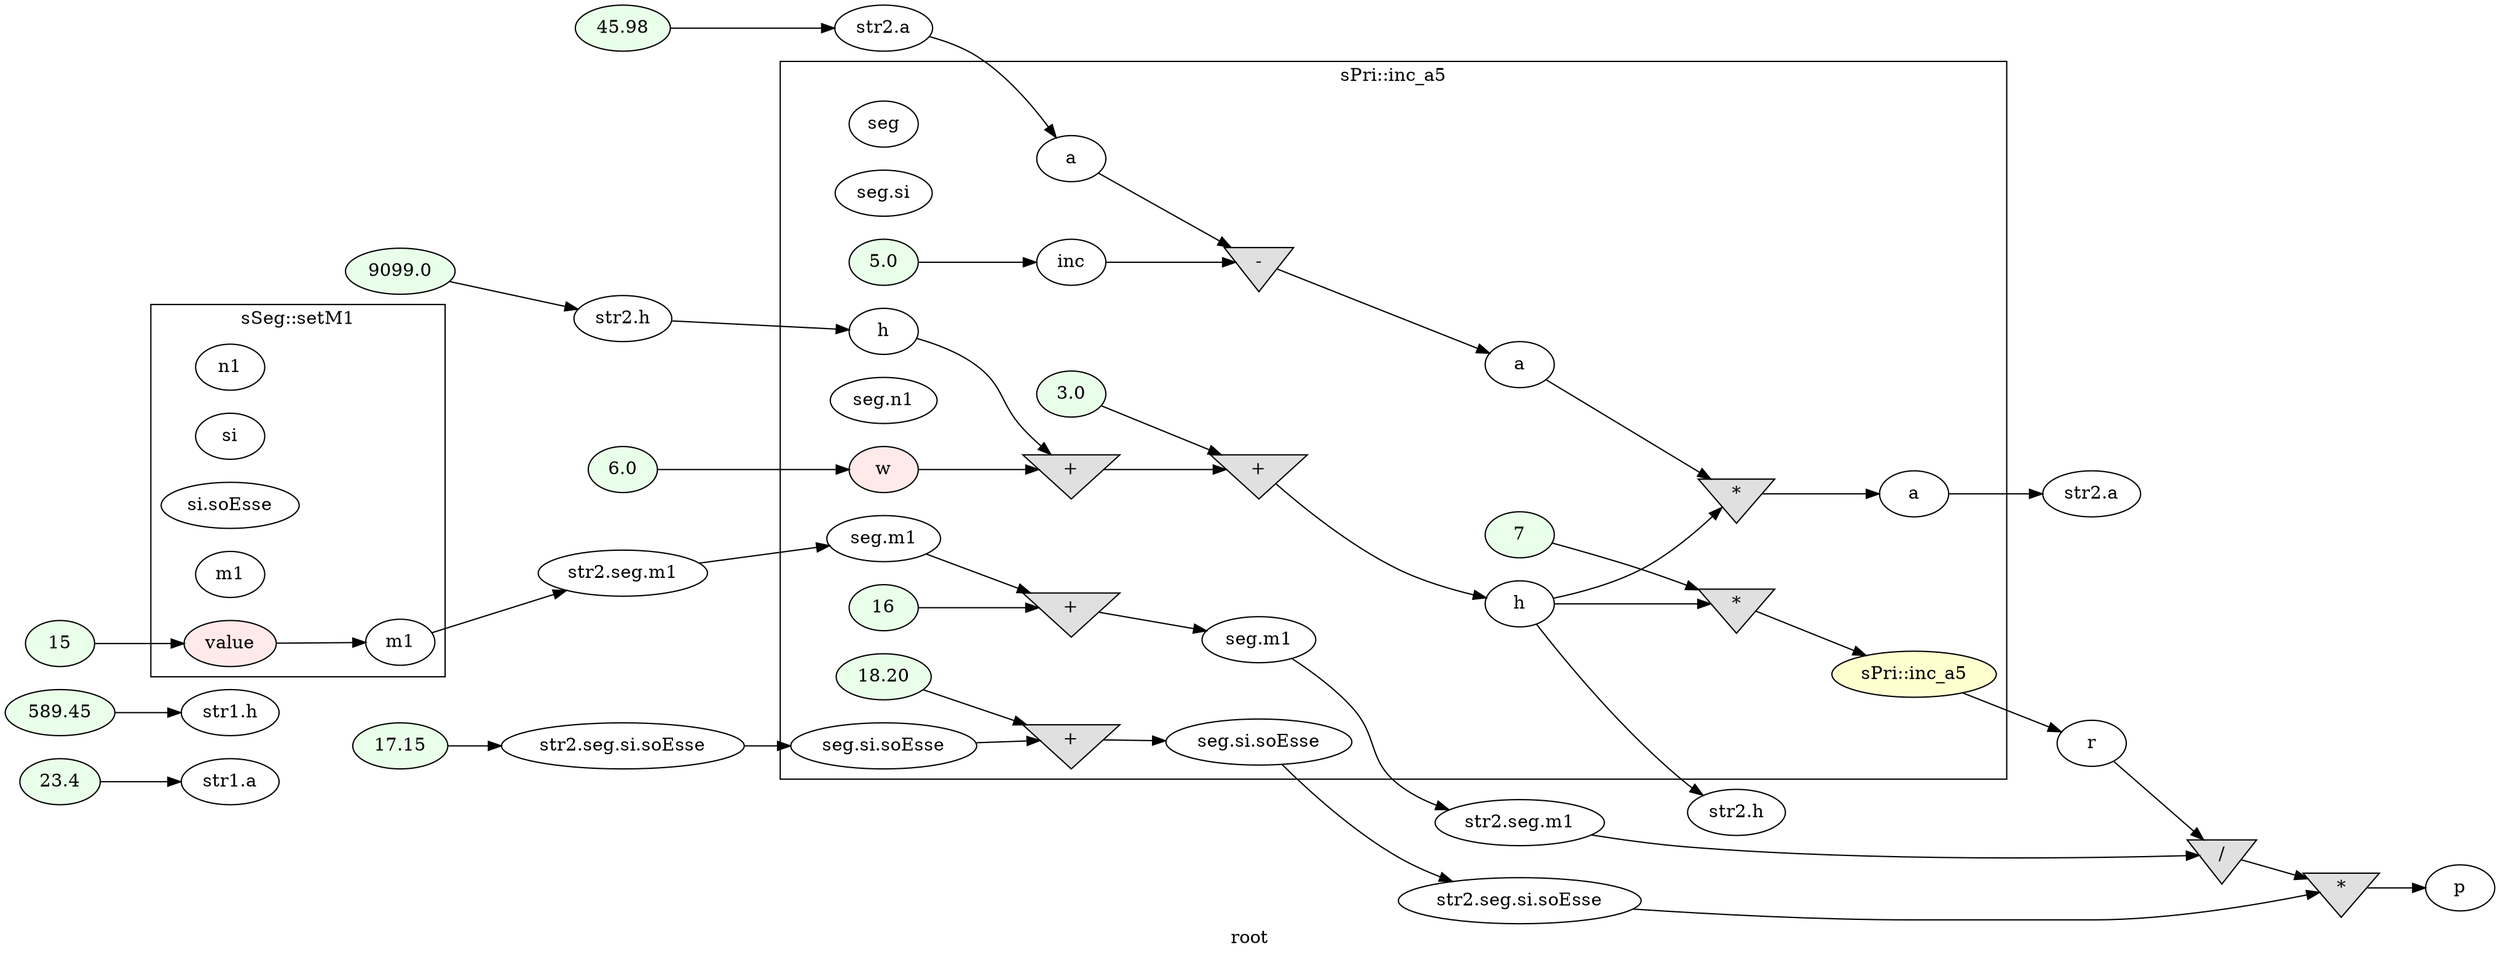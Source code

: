 digraph G
{
rankdir=LR;
label = "root";
	node_000034 [ label = "23.4", style=filled, fillcolor="#E9FFE9", startingline=43 ]
	node_000035 [ label = "str1.a", startingline=43 ]
	node_000036 [ label = "589.45", style=filled, fillcolor="#E9FFE9", startingline=44 ]
	node_000037 [ label = "str1.h", startingline=44 ]
	node_000038 [ label = "45.98", style=filled, fillcolor="#E9FFE9", startingline=46 ]
	node_000039 [ label = "str2.a", startingline=46 ]
	node_000040 [ label = "9099.0", style=filled, fillcolor="#E9FFE9", startingline=47 ]
	node_000041 [ label = "str2.h", startingline=47 ]
	node_000042 [ label = "15", style=filled, fillcolor="#E9FFE9", startingline=49 ]
	node_000049 [ label = "str2.seg.m1", startingline=49 ]
	node_000050 [ label = "17.15", style=filled, fillcolor="#E9FFE9", startingline=50 ]
	node_000051 [ label = "str2.seg.si.soEsse", startingline=50 ]
	node_000052 [ label = "6.0", style=filled, fillcolor="#E9FFE9", startingline=52 ]
	node_000080 [ label = "str2.seg.m1", startingline=52 ]
	node_000081 [ label = "str2.h", startingline=52 ]
	node_000082 [ label = "str2.seg.si.soEsse", startingline=52 ]
	node_000083 [ label = "str2.a", startingline=52 ]
	node_000084 [ label = "r", startingline=52 ]
	node_000085 [ label = "/", shape=invtriangle, style=filled, fillcolor="#E0E0E0", startingline=54 ]
	node_000086 [ label = "*", shape=invtriangle, style=filled, fillcolor="#E0E0E0", startingline=54 ]
	node_000087 [ label = "p", startingline=54 ]
subgraph cluster_2 {
label = "sSeg::setM1";
parent = "root";
startingline = 49;
	node_000043 [ label = "n1", startingline=15 ]
	node_000044 [ label = "si", startingline=15 ]
	node_000045 [ label = "si.soEsse", startingline=15 ]
	node_000046 [ label = "m1", startingline=15 ]
	node_000047 [ label = "value", style=filled, fillcolor="#FFE9E9", startingline=15 ]
	node_000048 [ label = "m1", startingline=17 ]
}
subgraph cluster_3 {
label = "sPri::inc_a5";
parent = "root";
startingline = 52;
	node_000053 [ label = "seg", startingline=20 ]
	node_000054 [ label = "seg.si", startingline=20 ]
	node_000055 [ label = "seg.si.soEsse", startingline=20 ]
	node_000056 [ label = "seg.m1", startingline=20 ]
	node_000057 [ label = "seg.n1", startingline=20 ]
	node_000058 [ label = "a", startingline=20 ]
	node_000059 [ label = "h", startingline=20 ]
	node_000060 [ label = "w", style=filled, fillcolor="#FFE9E9", startingline=27 ]
	node_000061 [ label = "5.0", style=filled, fillcolor="#E9FFE9", startingline=30 ]
	node_000062 [ label = "inc", startingline=30 ]
	node_000063 [ label = "-", shape=invtriangle, style=filled, fillcolor="#E0E0E0", startingline=31 ]
	node_000064 [ label = "a", startingline=31 ]
	node_000065 [ label = "+", shape=invtriangle, style=filled, fillcolor="#E0E0E0", startingline=32 ]
	node_000066 [ label = "3.0", style=filled, fillcolor="#E9FFE9", startingline=32 ]
	node_000067 [ label = "+", shape=invtriangle, style=filled, fillcolor="#E0E0E0", startingline=32 ]
	node_000068 [ label = "h", startingline=32 ]
	node_000069 [ label = "*", shape=invtriangle, style=filled, fillcolor="#E0E0E0", startingline=33 ]
	node_000070 [ label = "a", startingline=33 ]
	node_000071 [ label = "16", style=filled, fillcolor="#E9FFE9", startingline=34 ]
	node_000072 [ label = "+", shape=invtriangle, style=filled, fillcolor="#E0E0E0", startingline=34 ]
	node_000073 [ label = "seg.m1", startingline=34 ]
	node_000074 [ label = "18.20", style=filled, fillcolor="#E9FFE9", startingline=35 ]
	node_000075 [ label = "+", shape=invtriangle, style=filled, fillcolor="#E0E0E0", startingline=35 ]
	node_000076 [ label = "seg.si.soEsse", startingline=35 ]
	node_000077 [ label = "7", style=filled, fillcolor="#E9FFE9", startingline=36 ]
	node_000078 [ label = "*", shape=invtriangle, style=filled, fillcolor="#E0E0E0", startingline=36 ]
	node_000079 [ label = "sPri::inc_a5", style=filled, fillcolor="#FFFFD0", startingline=36 ]
}
	node_000034 -> node_000035
	node_000036 -> node_000037
	node_000038 -> node_000039
	node_000039 -> node_000058
	node_000040 -> node_000041
	node_000041 -> node_000059
	node_000042 -> node_000047
	node_000049 -> node_000056
	node_000050 -> node_000051
	node_000051 -> node_000055
	node_000052 -> node_000060
	node_000080 -> node_000085
	node_000082 -> node_000086
	node_000084 -> node_000085
	node_000085 -> node_000086
	node_000086 -> node_000087
	node_000047 -> node_000048
	node_000048 -> node_000049
	node_000055 -> node_000075
	node_000056 -> node_000072
	node_000058 -> node_000063
	node_000059 -> node_000065
	node_000060 -> node_000065
	node_000061 -> node_000062
	node_000062 -> node_000063
	node_000063 -> node_000064
	node_000064 -> node_000069
	node_000065 -> node_000067
	node_000066 -> node_000067
	node_000067 -> node_000068
	node_000068 -> node_000069
	node_000068 -> node_000078
	node_000068 -> node_000081
	node_000069 -> node_000070
	node_000070 -> node_000083
	node_000071 -> node_000072
	node_000072 -> node_000073
	node_000073 -> node_000080
	node_000074 -> node_000075
	node_000075 -> node_000076
	node_000076 -> node_000082
	node_000077 -> node_000078
	node_000078 -> node_000079
	node_000079 -> node_000084
}
